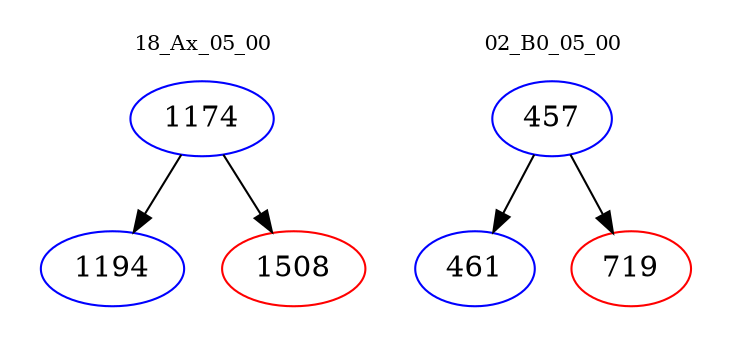 digraph{
subgraph cluster_0 {
color = white
label = "18_Ax_05_00";
fontsize=10;
T0_1174 [label="1174", color="blue"]
T0_1174 -> T0_1194 [color="black"]
T0_1194 [label="1194", color="blue"]
T0_1174 -> T0_1508 [color="black"]
T0_1508 [label="1508", color="red"]
}
subgraph cluster_1 {
color = white
label = "02_B0_05_00";
fontsize=10;
T1_457 [label="457", color="blue"]
T1_457 -> T1_461 [color="black"]
T1_461 [label="461", color="blue"]
T1_457 -> T1_719 [color="black"]
T1_719 [label="719", color="red"]
}
}
